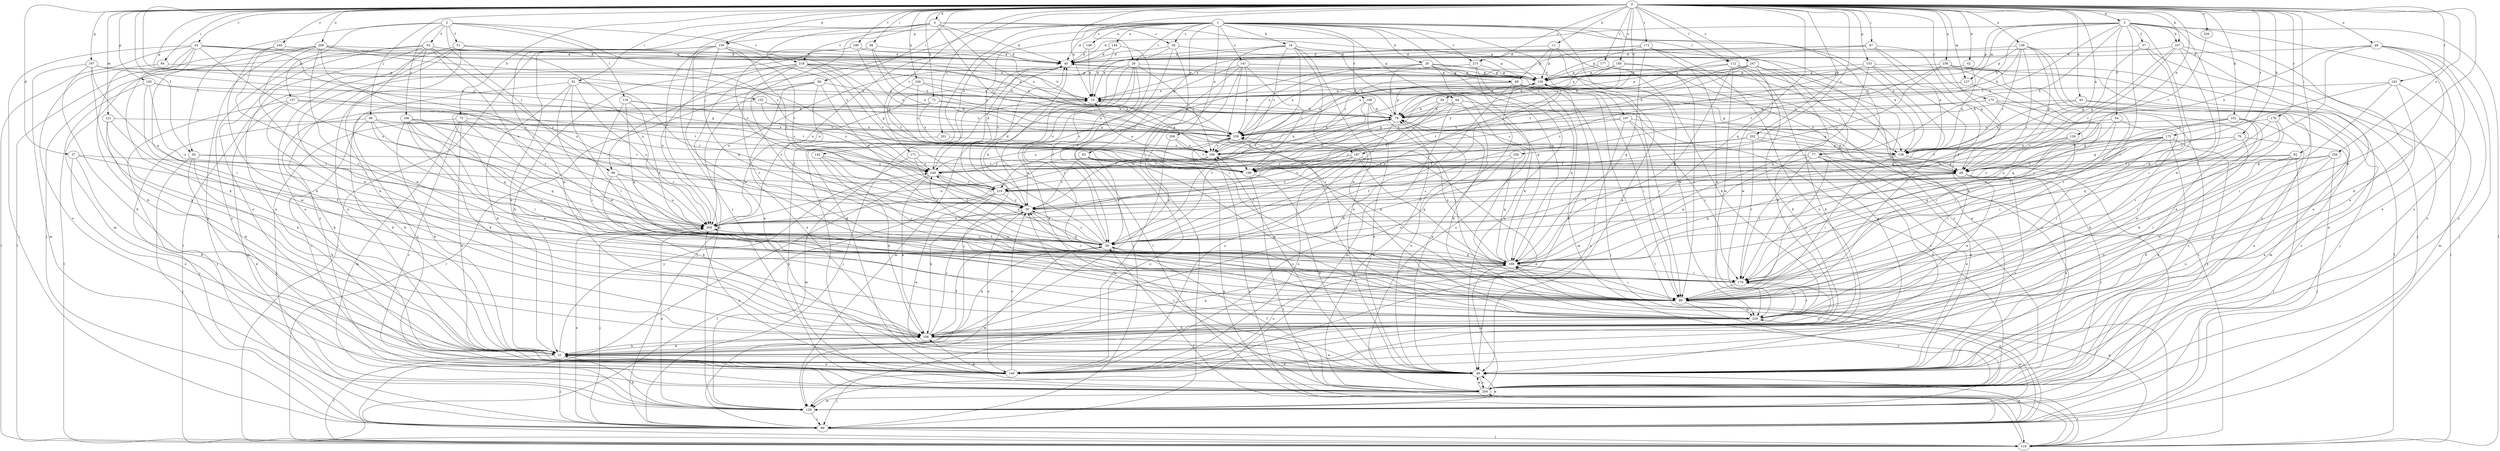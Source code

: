 strict digraph  {
0;
1;
2;
3;
4;
10;
11;
16;
20;
21;
24;
26;
29;
30;
37;
39;
40;
42;
43;
48;
49;
50;
51;
52;
54;
57;
59;
63;
64;
68;
69;
72;
75;
76;
77;
79;
80;
81;
82;
84;
87;
88;
89;
96;
98;
99;
100;
102;
107;
108;
112;
116;
118;
121;
127;
128;
129;
136;
138;
141;
143;
144;
146;
149;
150;
152;
153;
156;
157;
159;
167;
168;
170;
171;
173;
175;
176;
177;
179;
184;
186;
187;
189;
191;
196;
197;
198;
199;
201;
202;
205;
206;
208;
209;
215;
218;
219;
229;
236;
238;
239;
240;
247;
249;
256;
259;
0 -> 3  [label=a];
0 -> 4  [label=a];
0 -> 10  [label=a];
0 -> 11  [label=b];
0 -> 24  [label=c];
0 -> 26  [label=c];
0 -> 37  [label=d];
0 -> 39  [label=d];
0 -> 42  [label=e];
0 -> 43  [label=e];
0 -> 48  [label=e];
0 -> 50  [label=f];
0 -> 72  [label=h];
0 -> 75  [label=h];
0 -> 76  [label=h];
0 -> 80  [label=i];
0 -> 81  [label=i];
0 -> 82  [label=i];
0 -> 84  [label=i];
0 -> 87  [label=i];
0 -> 88  [label=i];
0 -> 96  [label=j];
0 -> 100  [label=k];
0 -> 102  [label=k];
0 -> 107  [label=k];
0 -> 112  [label=l];
0 -> 121  [label=m];
0 -> 127  [label=m];
0 -> 129  [label=n];
0 -> 136  [label=n];
0 -> 138  [label=n];
0 -> 150  [label=p];
0 -> 152  [label=p];
0 -> 153  [label=p];
0 -> 156  [label=p];
0 -> 167  [label=q];
0 -> 168  [label=q];
0 -> 170  [label=r];
0 -> 171  [label=r];
0 -> 173  [label=r];
0 -> 175  [label=r];
0 -> 176  [label=r];
0 -> 177  [label=r];
0 -> 184  [label=s];
0 -> 191  [label=t];
0 -> 196  [label=t];
0 -> 201  [label=u];
0 -> 202  [label=u];
0 -> 205  [label=u];
0 -> 206  [label=u];
0 -> 215  [label=v];
0 -> 229  [label=w];
0 -> 236  [label=x];
0 -> 238  [label=x];
0 -> 240  [label=y];
0 -> 247  [label=y];
0 -> 249  [label=y];
0 -> 256  [label=z];
1 -> 16  [label=b];
1 -> 20  [label=b];
1 -> 26  [label=c];
1 -> 29  [label=c];
1 -> 40  [label=d];
1 -> 49  [label=e];
1 -> 63  [label=g];
1 -> 64  [label=g];
1 -> 77  [label=h];
1 -> 98  [label=j];
1 -> 112  [label=l];
1 -> 138  [label=n];
1 -> 141  [label=o];
1 -> 143  [label=o];
1 -> 144  [label=o];
1 -> 146  [label=o];
1 -> 149  [label=o];
1 -> 156  [label=p];
1 -> 168  [label=q];
1 -> 197  [label=t];
1 -> 198  [label=t];
1 -> 208  [label=u];
1 -> 215  [label=v];
1 -> 249  [label=y];
2 -> 50  [label=f];
2 -> 51  [label=f];
2 -> 52  [label=f];
2 -> 98  [label=j];
2 -> 116  [label=l];
2 -> 157  [label=p];
2 -> 186  [label=s];
2 -> 218  [label=v];
2 -> 249  [label=y];
3 -> 40  [label=d];
3 -> 49  [label=e];
3 -> 54  [label=f];
3 -> 57  [label=f];
3 -> 77  [label=h];
3 -> 79  [label=h];
3 -> 89  [label=i];
3 -> 107  [label=k];
3 -> 118  [label=l];
3 -> 127  [label=m];
3 -> 159  [label=p];
3 -> 179  [label=r];
3 -> 187  [label=s];
3 -> 229  [label=w];
3 -> 259  [label=z];
4 -> 29  [label=c];
4 -> 40  [label=d];
4 -> 108  [label=k];
4 -> 159  [label=p];
4 -> 179  [label=r];
4 -> 187  [label=s];
4 -> 218  [label=v];
4 -> 239  [label=x];
4 -> 249  [label=y];
4 -> 259  [label=z];
10 -> 79  [label=h];
10 -> 99  [label=j];
10 -> 128  [label=m];
11 -> 40  [label=d];
11 -> 68  [label=g];
11 -> 108  [label=k];
11 -> 159  [label=p];
11 -> 229  [label=w];
16 -> 40  [label=d];
16 -> 49  [label=e];
16 -> 59  [label=f];
16 -> 99  [label=j];
16 -> 159  [label=p];
16 -> 168  [label=q];
16 -> 189  [label=s];
16 -> 209  [label=u];
16 -> 229  [label=w];
20 -> 68  [label=g];
20 -> 79  [label=h];
20 -> 89  [label=i];
20 -> 138  [label=n];
20 -> 159  [label=p];
20 -> 219  [label=v];
20 -> 239  [label=x];
21 -> 49  [label=e];
21 -> 99  [label=j];
21 -> 108  [label=k];
21 -> 118  [label=l];
21 -> 149  [label=o];
21 -> 179  [label=r];
21 -> 249  [label=y];
24 -> 21  [label=b];
24 -> 30  [label=c];
24 -> 40  [label=d];
24 -> 89  [label=i];
24 -> 99  [label=j];
24 -> 108  [label=k];
24 -> 118  [label=l];
24 -> 159  [label=p];
24 -> 209  [label=u];
26 -> 30  [label=c];
26 -> 49  [label=e];
26 -> 59  [label=f];
26 -> 99  [label=j];
26 -> 159  [label=p];
26 -> 179  [label=r];
26 -> 189  [label=s];
29 -> 10  [label=a];
29 -> 40  [label=d];
29 -> 89  [label=i];
29 -> 118  [label=l];
29 -> 138  [label=n];
30 -> 40  [label=d];
30 -> 149  [label=o];
30 -> 168  [label=q];
30 -> 209  [label=u];
37 -> 21  [label=b];
37 -> 59  [label=f];
37 -> 149  [label=o];
37 -> 199  [label=t];
39 -> 79  [label=h];
39 -> 189  [label=s];
39 -> 219  [label=v];
39 -> 259  [label=z];
40 -> 159  [label=p];
40 -> 209  [label=u];
40 -> 219  [label=v];
42 -> 138  [label=n];
42 -> 159  [label=p];
43 -> 79  [label=h];
43 -> 138  [label=n];
43 -> 149  [label=o];
43 -> 259  [label=z];
48 -> 40  [label=d];
48 -> 49  [label=e];
48 -> 99  [label=j];
48 -> 108  [label=k];
48 -> 138  [label=n];
48 -> 179  [label=r];
48 -> 259  [label=z];
49 -> 189  [label=s];
49 -> 259  [label=z];
50 -> 21  [label=b];
50 -> 30  [label=c];
50 -> 49  [label=e];
50 -> 99  [label=j];
50 -> 199  [label=t];
51 -> 40  [label=d];
51 -> 49  [label=e];
51 -> 118  [label=l];
51 -> 149  [label=o];
51 -> 209  [label=u];
51 -> 259  [label=z];
52 -> 10  [label=a];
52 -> 40  [label=d];
52 -> 49  [label=e];
52 -> 89  [label=i];
52 -> 108  [label=k];
52 -> 149  [label=o];
52 -> 179  [label=r];
52 -> 209  [label=u];
52 -> 259  [label=z];
54 -> 108  [label=k];
54 -> 179  [label=r];
54 -> 209  [label=u];
54 -> 239  [label=x];
57 -> 40  [label=d];
57 -> 69  [label=g];
57 -> 99  [label=j];
57 -> 179  [label=r];
59 -> 10  [label=a];
59 -> 30  [label=c];
59 -> 40  [label=d];
59 -> 108  [label=k];
59 -> 128  [label=m];
59 -> 159  [label=p];
59 -> 168  [label=q];
59 -> 209  [label=u];
59 -> 249  [label=y];
63 -> 30  [label=c];
63 -> 59  [label=f];
63 -> 149  [label=o];
63 -> 199  [label=t];
63 -> 229  [label=w];
64 -> 49  [label=e];
64 -> 69  [label=g];
64 -> 79  [label=h];
64 -> 128  [label=m];
64 -> 209  [label=u];
68 -> 10  [label=a];
68 -> 21  [label=b];
68 -> 30  [label=c];
68 -> 89  [label=i];
68 -> 99  [label=j];
68 -> 118  [label=l];
68 -> 128  [label=m];
68 -> 149  [label=o];
68 -> 168  [label=q];
69 -> 30  [label=c];
69 -> 49  [label=e];
69 -> 149  [label=o];
69 -> 168  [label=q];
69 -> 179  [label=r];
69 -> 229  [label=w];
69 -> 259  [label=z];
72 -> 21  [label=b];
72 -> 79  [label=h];
72 -> 168  [label=q];
72 -> 189  [label=s];
72 -> 239  [label=x];
75 -> 49  [label=e];
75 -> 89  [label=i];
75 -> 99  [label=j];
75 -> 128  [label=m];
75 -> 219  [label=v];
75 -> 239  [label=x];
75 -> 259  [label=z];
76 -> 49  [label=e];
76 -> 69  [label=g];
76 -> 149  [label=o];
76 -> 179  [label=r];
76 -> 189  [label=s];
77 -> 21  [label=b];
77 -> 49  [label=e];
77 -> 69  [label=g];
77 -> 89  [label=i];
77 -> 168  [label=q];
77 -> 179  [label=r];
77 -> 199  [label=t];
79 -> 40  [label=d];
79 -> 49  [label=e];
79 -> 149  [label=o];
79 -> 159  [label=p];
79 -> 199  [label=t];
79 -> 239  [label=x];
80 -> 10  [label=a];
80 -> 30  [label=c];
80 -> 49  [label=e];
80 -> 59  [label=f];
80 -> 99  [label=j];
80 -> 118  [label=l];
81 -> 10  [label=a];
81 -> 21  [label=b];
81 -> 30  [label=c];
81 -> 89  [label=i];
81 -> 209  [label=u];
81 -> 229  [label=w];
81 -> 259  [label=z];
82 -> 69  [label=g];
82 -> 89  [label=i];
82 -> 99  [label=j];
82 -> 149  [label=o];
82 -> 179  [label=r];
82 -> 199  [label=t];
84 -> 149  [label=o];
84 -> 159  [label=p];
87 -> 10  [label=a];
87 -> 40  [label=d];
87 -> 69  [label=g];
87 -> 138  [label=n];
87 -> 179  [label=r];
87 -> 239  [label=x];
88 -> 40  [label=d];
88 -> 138  [label=n];
88 -> 229  [label=w];
88 -> 239  [label=x];
89 -> 229  [label=w];
89 -> 249  [label=y];
89 -> 259  [label=z];
96 -> 99  [label=j];
96 -> 149  [label=o];
96 -> 168  [label=q];
96 -> 179  [label=r];
96 -> 209  [label=u];
96 -> 239  [label=x];
98 -> 89  [label=i];
98 -> 108  [label=k];
98 -> 209  [label=u];
98 -> 219  [label=v];
99 -> 49  [label=e];
99 -> 118  [label=l];
99 -> 168  [label=q];
99 -> 189  [label=s];
99 -> 209  [label=u];
100 -> 10  [label=a];
100 -> 189  [label=s];
100 -> 199  [label=t];
100 -> 239  [label=x];
102 -> 49  [label=e];
102 -> 59  [label=f];
102 -> 69  [label=g];
102 -> 108  [label=k];
102 -> 229  [label=w];
102 -> 239  [label=x];
107 -> 40  [label=d];
107 -> 49  [label=e];
107 -> 69  [label=g];
107 -> 89  [label=i];
107 -> 219  [label=v];
107 -> 259  [label=z];
108 -> 21  [label=b];
108 -> 30  [label=c];
108 -> 49  [label=e];
108 -> 59  [label=f];
108 -> 168  [label=q];
112 -> 10  [label=a];
112 -> 21  [label=b];
112 -> 49  [label=e];
112 -> 118  [label=l];
112 -> 159  [label=p];
112 -> 168  [label=q];
112 -> 229  [label=w];
116 -> 59  [label=f];
116 -> 79  [label=h];
116 -> 89  [label=i];
116 -> 168  [label=q];
116 -> 199  [label=t];
118 -> 59  [label=f];
118 -> 168  [label=q];
118 -> 239  [label=x];
118 -> 259  [label=z];
121 -> 21  [label=b];
121 -> 108  [label=k];
121 -> 179  [label=r];
121 -> 239  [label=x];
127 -> 10  [label=a];
127 -> 79  [label=h];
127 -> 168  [label=q];
128 -> 21  [label=b];
128 -> 49  [label=e];
128 -> 99  [label=j];
128 -> 209  [label=u];
128 -> 229  [label=w];
129 -> 30  [label=c];
129 -> 89  [label=i];
129 -> 138  [label=n];
129 -> 199  [label=t];
136 -> 30  [label=c];
136 -> 40  [label=d];
136 -> 49  [label=e];
136 -> 69  [label=g];
136 -> 79  [label=h];
136 -> 159  [label=p];
136 -> 199  [label=t];
136 -> 259  [label=z];
138 -> 59  [label=f];
138 -> 69  [label=g];
138 -> 89  [label=i];
141 -> 30  [label=c];
141 -> 69  [label=g];
141 -> 89  [label=i];
141 -> 99  [label=j];
141 -> 108  [label=k];
141 -> 159  [label=p];
141 -> 199  [label=t];
141 -> 239  [label=x];
143 -> 59  [label=f];
143 -> 108  [label=k];
143 -> 179  [label=r];
143 -> 249  [label=y];
144 -> 10  [label=a];
144 -> 40  [label=d];
144 -> 59  [label=f];
144 -> 209  [label=u];
146 -> 10  [label=a];
146 -> 40  [label=d];
149 -> 30  [label=c];
149 -> 40  [label=d];
149 -> 99  [label=j];
149 -> 209  [label=u];
150 -> 10  [label=a];
150 -> 118  [label=l];
150 -> 209  [label=u];
150 -> 229  [label=w];
150 -> 249  [label=y];
152 -> 21  [label=b];
152 -> 79  [label=h];
152 -> 239  [label=x];
152 -> 249  [label=y];
153 -> 30  [label=c];
153 -> 89  [label=i];
153 -> 118  [label=l];
153 -> 159  [label=p];
153 -> 168  [label=q];
153 -> 229  [label=w];
156 -> 21  [label=b];
156 -> 30  [label=c];
156 -> 40  [label=d];
156 -> 69  [label=g];
156 -> 118  [label=l];
156 -> 128  [label=m];
156 -> 168  [label=q];
156 -> 219  [label=v];
156 -> 229  [label=w];
157 -> 21  [label=b];
157 -> 79  [label=h];
157 -> 99  [label=j];
157 -> 128  [label=m];
157 -> 199  [label=t];
159 -> 10  [label=a];
159 -> 21  [label=b];
159 -> 59  [label=f];
159 -> 89  [label=i];
159 -> 239  [label=x];
167 -> 21  [label=b];
167 -> 69  [label=g];
167 -> 108  [label=k];
167 -> 128  [label=m];
167 -> 159  [label=p];
167 -> 209  [label=u];
168 -> 79  [label=h];
168 -> 89  [label=i];
168 -> 149  [label=o];
168 -> 179  [label=r];
168 -> 239  [label=x];
170 -> 79  [label=h];
170 -> 89  [label=i];
170 -> 128  [label=m];
170 -> 199  [label=t];
170 -> 259  [label=z];
171 -> 59  [label=f];
171 -> 128  [label=m];
171 -> 199  [label=t];
171 -> 249  [label=y];
173 -> 40  [label=d];
173 -> 149  [label=o];
173 -> 159  [label=p];
173 -> 168  [label=q];
173 -> 229  [label=w];
173 -> 239  [label=x];
173 -> 259  [label=z];
175 -> 49  [label=e];
175 -> 89  [label=i];
175 -> 138  [label=n];
175 -> 168  [label=q];
175 -> 209  [label=u];
175 -> 219  [label=v];
175 -> 259  [label=z];
176 -> 89  [label=i];
176 -> 168  [label=q];
176 -> 179  [label=r];
176 -> 239  [label=x];
177 -> 128  [label=m];
177 -> 138  [label=n];
177 -> 159  [label=p];
177 -> 189  [label=s];
179 -> 30  [label=c];
179 -> 89  [label=i];
184 -> 10  [label=a];
184 -> 79  [label=h];
184 -> 89  [label=i];
184 -> 159  [label=p];
184 -> 239  [label=x];
184 -> 259  [label=z];
186 -> 21  [label=b];
186 -> 30  [label=c];
186 -> 89  [label=i];
186 -> 108  [label=k];
186 -> 189  [label=s];
186 -> 229  [label=w];
186 -> 239  [label=x];
187 -> 30  [label=c];
187 -> 49  [label=e];
187 -> 59  [label=f];
187 -> 149  [label=o];
187 -> 168  [label=q];
187 -> 219  [label=v];
187 -> 249  [label=y];
189 -> 10  [label=a];
189 -> 79  [label=h];
189 -> 168  [label=q];
189 -> 209  [label=u];
189 -> 249  [label=y];
191 -> 10  [label=a];
191 -> 30  [label=c];
191 -> 49  [label=e];
191 -> 89  [label=i];
191 -> 128  [label=m];
196 -> 40  [label=d];
196 -> 79  [label=h];
196 -> 99  [label=j];
196 -> 138  [label=n];
196 -> 219  [label=v];
197 -> 69  [label=g];
197 -> 89  [label=i];
197 -> 149  [label=o];
197 -> 179  [label=r];
197 -> 189  [label=s];
197 -> 239  [label=x];
198 -> 49  [label=e];
198 -> 59  [label=f];
198 -> 79  [label=h];
198 -> 89  [label=i];
198 -> 209  [label=u];
199 -> 10  [label=a];
199 -> 49  [label=e];
199 -> 118  [label=l];
199 -> 159  [label=p];
201 -> 189  [label=s];
201 -> 259  [label=z];
202 -> 49  [label=e];
202 -> 59  [label=f];
202 -> 138  [label=n];
202 -> 179  [label=r];
202 -> 189  [label=s];
202 -> 249  [label=y];
205 -> 199  [label=t];
206 -> 40  [label=d];
206 -> 89  [label=i];
206 -> 118  [label=l];
206 -> 128  [label=m];
206 -> 199  [label=t];
206 -> 209  [label=u];
206 -> 229  [label=w];
206 -> 239  [label=x];
206 -> 259  [label=z];
208 -> 128  [label=m];
208 -> 189  [label=s];
208 -> 199  [label=t];
209 -> 59  [label=f];
209 -> 99  [label=j];
215 -> 49  [label=e];
215 -> 159  [label=p];
215 -> 239  [label=x];
215 -> 259  [label=z];
218 -> 10  [label=a];
218 -> 21  [label=b];
218 -> 49  [label=e];
218 -> 69  [label=g];
218 -> 79  [label=h];
218 -> 159  [label=p];
218 -> 179  [label=r];
218 -> 209  [label=u];
218 -> 219  [label=v];
219 -> 30  [label=c];
219 -> 49  [label=e];
219 -> 108  [label=k];
219 -> 118  [label=l];
229 -> 79  [label=h];
229 -> 108  [label=k];
229 -> 179  [label=r];
229 -> 239  [label=x];
236 -> 59  [label=f];
236 -> 168  [label=q];
236 -> 199  [label=t];
238 -> 59  [label=f];
238 -> 89  [label=i];
238 -> 99  [label=j];
238 -> 118  [label=l];
238 -> 159  [label=p];
238 -> 179  [label=r];
238 -> 199  [label=t];
238 -> 219  [label=v];
239 -> 189  [label=s];
239 -> 249  [label=y];
240 -> 40  [label=d];
240 -> 108  [label=k];
240 -> 179  [label=r];
247 -> 21  [label=b];
247 -> 49  [label=e];
247 -> 79  [label=h];
247 -> 108  [label=k];
247 -> 159  [label=p];
247 -> 199  [label=t];
247 -> 229  [label=w];
247 -> 249  [label=y];
249 -> 30  [label=c];
249 -> 40  [label=d];
249 -> 79  [label=h];
249 -> 108  [label=k];
249 -> 118  [label=l];
249 -> 219  [label=v];
256 -> 21  [label=b];
256 -> 69  [label=g];
256 -> 99  [label=j];
256 -> 229  [label=w];
256 -> 249  [label=y];
259 -> 30  [label=c];
259 -> 49  [label=e];
259 -> 59  [label=f];
259 -> 79  [label=h];
259 -> 108  [label=k];
259 -> 128  [label=m];
259 -> 168  [label=q];
}
